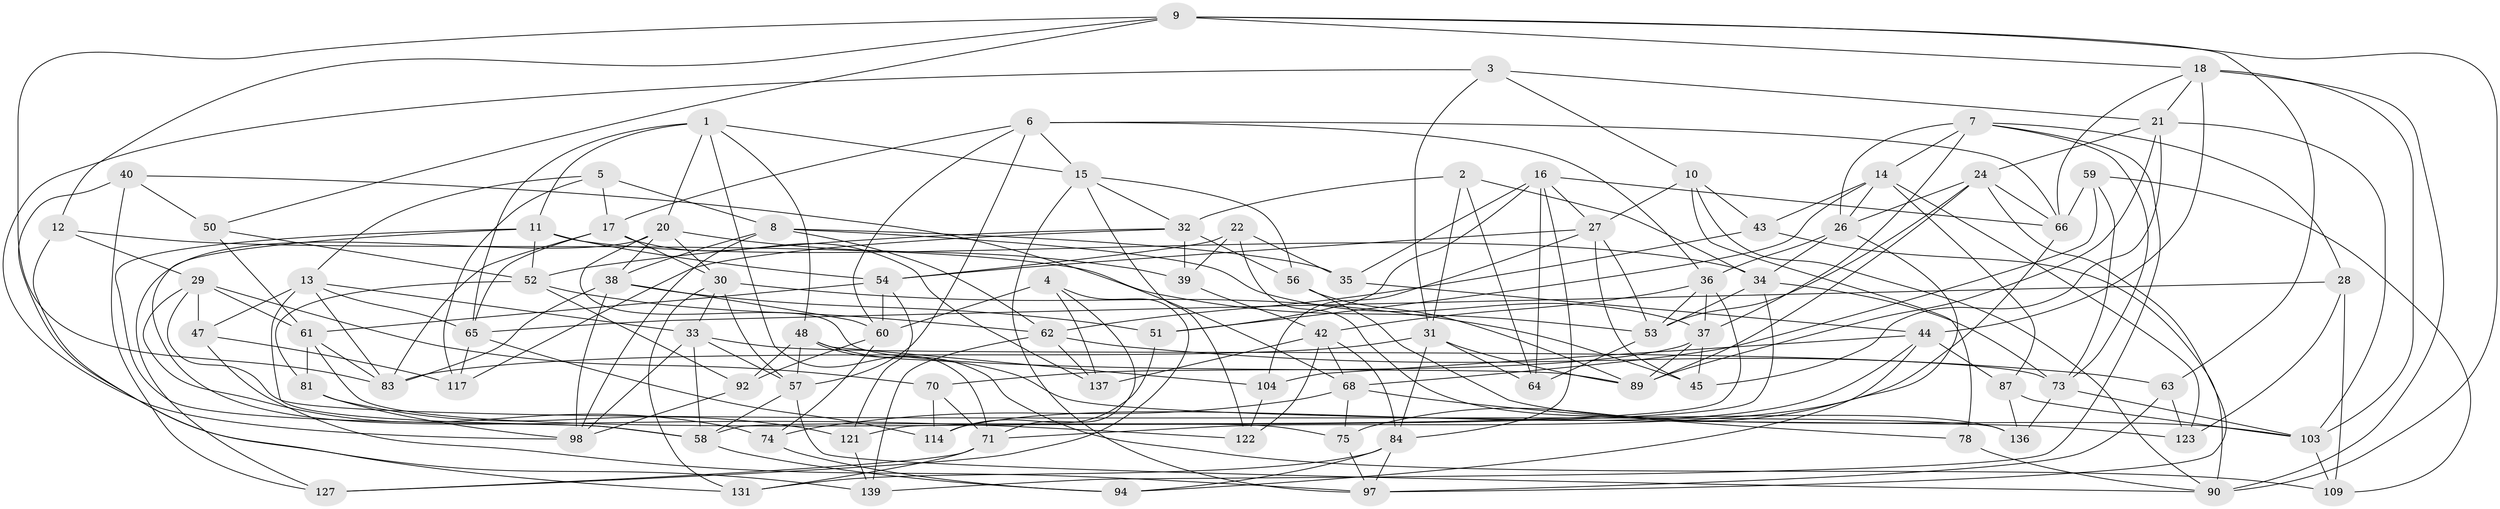 // original degree distribution, {4: 1.0}
// Generated by graph-tools (version 1.1) at 2025/42/03/06/25 10:42:19]
// undirected, 89 vertices, 227 edges
graph export_dot {
graph [start="1"]
  node [color=gray90,style=filled];
  1 [super="+93"];
  2;
  3;
  4;
  5;
  6 [super="+19"];
  7 [super="+116"];
  8 [super="+85"];
  9 [super="+132"];
  10 [super="+25"];
  11 [super="+23"];
  12;
  13 [super="+49"];
  14 [super="+128"];
  15 [super="+133"];
  16 [super="+76"];
  17 [super="+55"];
  18 [super="+134"];
  20 [super="+88"];
  21 [super="+41"];
  22;
  24 [super="+67"];
  26 [super="+115"];
  27 [super="+138"];
  28;
  29 [super="+80"];
  30 [super="+113"];
  31 [super="+72"];
  32 [super="+46"];
  33 [super="+112"];
  34 [super="+99"];
  35;
  36 [super="+101"];
  37 [super="+69"];
  38 [super="+129"];
  39;
  40;
  42 [super="+79"];
  43;
  44 [super="+118"];
  45;
  47;
  48 [super="+82"];
  50;
  51;
  52 [super="+126"];
  53 [super="+77"];
  54 [super="+111"];
  56;
  57 [super="+91"];
  58 [super="+102"];
  59;
  60 [super="+120"];
  61 [super="+105"];
  62 [super="+106"];
  63;
  64;
  65 [super="+86"];
  66 [super="+107"];
  68 [super="+119"];
  70;
  71 [super="+110"];
  73 [super="+125"];
  74;
  75;
  78;
  81;
  83 [super="+100"];
  84 [super="+95"];
  87;
  89 [super="+96"];
  90 [super="+124"];
  92;
  94;
  97 [super="+130"];
  98 [super="+108"];
  103 [super="+135"];
  104;
  109;
  114;
  117;
  121;
  122;
  123;
  127;
  131;
  136;
  137;
  139;
  1 -- 71;
  1 -- 20;
  1 -- 48;
  1 -- 65;
  1 -- 11;
  1 -- 15;
  2 -- 34;
  2 -- 64;
  2 -- 32;
  2 -- 31;
  3 -- 10;
  3 -- 21;
  3 -- 98;
  3 -- 31;
  4 -- 127;
  4 -- 137;
  4 -- 60;
  4 -- 71;
  5 -- 13;
  5 -- 117;
  5 -- 17;
  5 -- 8;
  6 -- 57;
  6 -- 60;
  6 -- 15;
  6 -- 17;
  6 -- 66;
  6 -- 36;
  7 -- 14;
  7 -- 73;
  7 -- 139;
  7 -- 26;
  7 -- 28;
  7 -- 37;
  8 -- 35;
  8 -- 37;
  8 -- 62;
  8 -- 98;
  8 -- 38;
  9 -- 18;
  9 -- 12;
  9 -- 63;
  9 -- 90;
  9 -- 83;
  9 -- 50;
  10 -- 78 [weight=2];
  10 -- 27;
  10 -- 43;
  10 -- 90;
  11 -- 34;
  11 -- 58;
  11 -- 122;
  11 -- 52;
  11 -- 54;
  12 -- 131;
  12 -- 29;
  12 -- 53;
  13 -- 33;
  13 -- 65;
  13 -- 58;
  13 -- 47;
  13 -- 83;
  14 -- 51;
  14 -- 123;
  14 -- 26;
  14 -- 43;
  14 -- 87;
  15 -- 32;
  15 -- 56;
  15 -- 97;
  15 -- 122;
  16 -- 64;
  16 -- 27;
  16 -- 84;
  16 -- 51;
  16 -- 66;
  16 -- 35;
  17 -- 137;
  17 -- 65;
  17 -- 30;
  17 -- 83;
  18 -- 44;
  18 -- 21;
  18 -- 90;
  18 -- 66;
  18 -- 103;
  20 -- 30;
  20 -- 89;
  20 -- 127;
  20 -- 38;
  20 -- 39;
  21 -- 24;
  21 -- 103;
  21 -- 89;
  21 -- 45;
  22 -- 39;
  22 -- 136;
  22 -- 35;
  22 -- 54;
  24 -- 53;
  24 -- 89;
  24 -- 97;
  24 -- 66;
  24 -- 26;
  26 -- 34;
  26 -- 75;
  26 -- 36;
  27 -- 54;
  27 -- 104;
  27 -- 53;
  27 -- 45;
  28 -- 123;
  28 -- 109;
  28 -- 65;
  29 -- 70;
  29 -- 47;
  29 -- 74;
  29 -- 136;
  29 -- 61;
  30 -- 131;
  30 -- 45;
  30 -- 57;
  30 -- 33;
  31 -- 84;
  31 -- 89;
  31 -- 64;
  31 -- 83;
  32 -- 56;
  32 -- 117;
  32 -- 52;
  32 -- 39;
  33 -- 58;
  33 -- 57;
  33 -- 73;
  33 -- 98;
  34 -- 53;
  34 -- 121;
  34 -- 73;
  35 -- 44;
  36 -- 37;
  36 -- 42;
  36 -- 53;
  36 -- 58;
  37 -- 70;
  37 -- 89;
  37 -- 45;
  38 -- 83;
  38 -- 98;
  38 -- 51;
  38 -- 60;
  39 -- 42;
  40 -- 139;
  40 -- 50;
  40 -- 127;
  40 -- 68;
  42 -- 68;
  42 -- 137;
  42 -- 84;
  42 -- 122;
  43 -- 62;
  43 -- 90;
  44 -- 104;
  44 -- 114;
  44 -- 87;
  44 -- 94;
  47 -- 97;
  47 -- 117;
  48 -- 92;
  48 -- 123;
  48 -- 57;
  48 -- 104;
  48 -- 109;
  50 -- 61;
  50 -- 52;
  51 -- 114;
  52 -- 81;
  52 -- 92;
  52 -- 62;
  53 -- 64;
  54 -- 121;
  54 -- 60;
  54 -- 61;
  56 -- 89;
  56 -- 103;
  57 -- 58;
  57 -- 90;
  58 -- 94;
  59 -- 73;
  59 -- 109;
  59 -- 68;
  59 -- 66;
  60 -- 74;
  60 -- 92;
  61 -- 75;
  61 -- 83;
  61 -- 81;
  62 -- 139;
  62 -- 63;
  62 -- 137;
  63 -- 123;
  63 -- 97;
  65 -- 117;
  65 -- 114;
  66 -- 71;
  68 -- 75;
  68 -- 78;
  68 -- 74;
  70 -- 114;
  70 -- 71;
  71 -- 127;
  71 -- 131;
  73 -- 103;
  73 -- 136;
  74 -- 94;
  75 -- 97;
  78 -- 90;
  81 -- 121;
  81 -- 98;
  84 -- 131;
  84 -- 94;
  84 -- 97;
  87 -- 103;
  87 -- 136;
  92 -- 98;
  103 -- 109;
  104 -- 122;
  121 -- 139;
}
